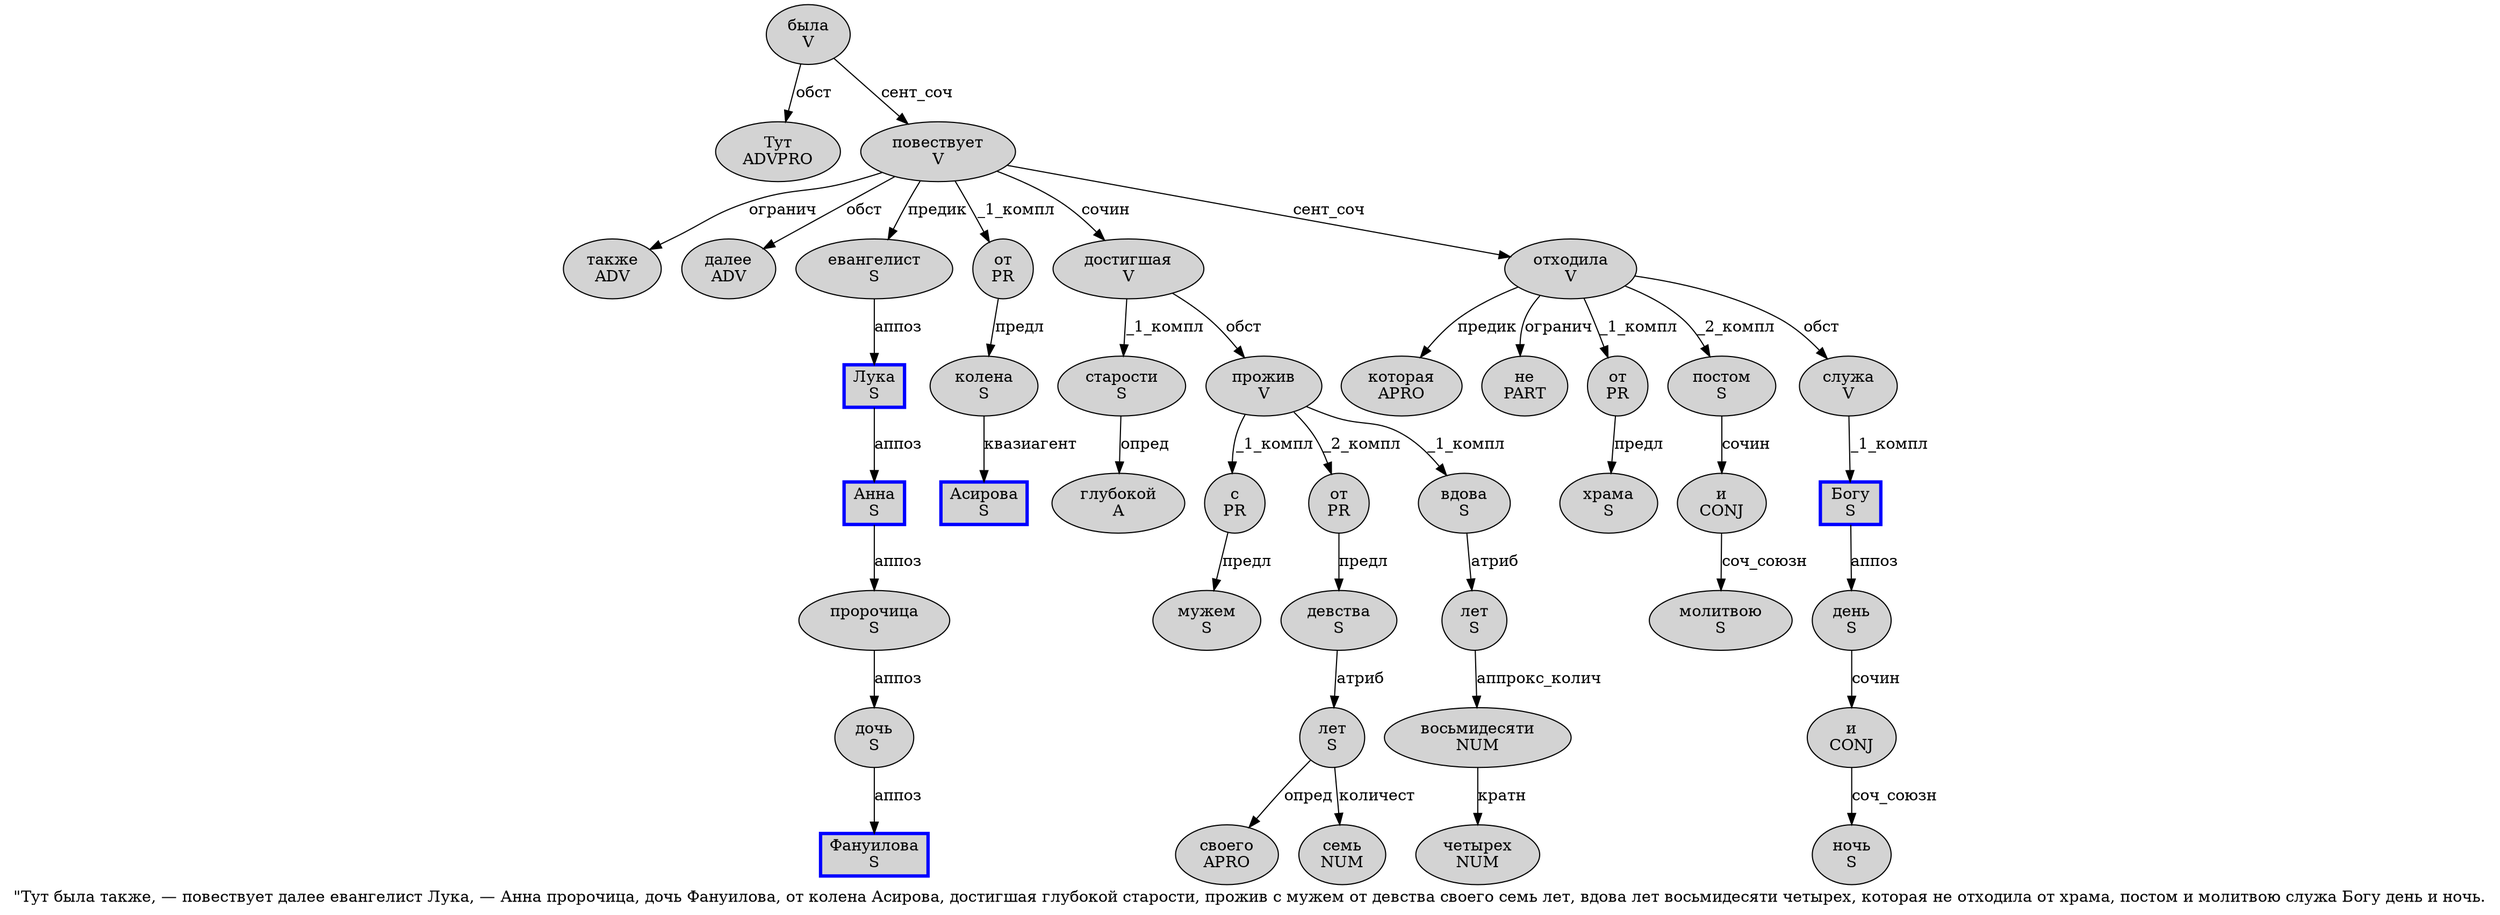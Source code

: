 digraph SENTENCE_564 {
	graph [label="\"Тут была также, — повествует далее евангелист Лука, — Анна пророчица, дочь Фануилова, от колена Асирова, достигшая глубокой старости, прожив с мужем от девства своего семь лет, вдова лет восьмидесяти четырех, которая не отходила от храма, постом и молитвою служа Богу день и ночь."]
	node [style=filled]
		1 [label="Тут
ADVPRO" color="" fillcolor=lightgray penwidth=1 shape=ellipse]
		2 [label="была
V" color="" fillcolor=lightgray penwidth=1 shape=ellipse]
		3 [label="также
ADV" color="" fillcolor=lightgray penwidth=1 shape=ellipse]
		6 [label="повествует
V" color="" fillcolor=lightgray penwidth=1 shape=ellipse]
		7 [label="далее
ADV" color="" fillcolor=lightgray penwidth=1 shape=ellipse]
		8 [label="евангелист
S" color="" fillcolor=lightgray penwidth=1 shape=ellipse]
		9 [label="Лука
S" color=blue fillcolor=lightgray penwidth=3 shape=box]
		12 [label="Анна
S" color=blue fillcolor=lightgray penwidth=3 shape=box]
		13 [label="пророчица
S" color="" fillcolor=lightgray penwidth=1 shape=ellipse]
		15 [label="дочь
S" color="" fillcolor=lightgray penwidth=1 shape=ellipse]
		16 [label="Фануилова
S" color=blue fillcolor=lightgray penwidth=3 shape=box]
		18 [label="от
PR" color="" fillcolor=lightgray penwidth=1 shape=ellipse]
		19 [label="колена
S" color="" fillcolor=lightgray penwidth=1 shape=ellipse]
		20 [label="Асирова
S" color=blue fillcolor=lightgray penwidth=3 shape=box]
		22 [label="достигшая
V" color="" fillcolor=lightgray penwidth=1 shape=ellipse]
		23 [label="глубокой
A" color="" fillcolor=lightgray penwidth=1 shape=ellipse]
		24 [label="старости
S" color="" fillcolor=lightgray penwidth=1 shape=ellipse]
		26 [label="прожив
V" color="" fillcolor=lightgray penwidth=1 shape=ellipse]
		27 [label="с
PR" color="" fillcolor=lightgray penwidth=1 shape=ellipse]
		28 [label="мужем
S" color="" fillcolor=lightgray penwidth=1 shape=ellipse]
		29 [label="от
PR" color="" fillcolor=lightgray penwidth=1 shape=ellipse]
		30 [label="девства
S" color="" fillcolor=lightgray penwidth=1 shape=ellipse]
		31 [label="своего
APRO" color="" fillcolor=lightgray penwidth=1 shape=ellipse]
		32 [label="семь
NUM" color="" fillcolor=lightgray penwidth=1 shape=ellipse]
		33 [label="лет
S" color="" fillcolor=lightgray penwidth=1 shape=ellipse]
		35 [label="вдова
S" color="" fillcolor=lightgray penwidth=1 shape=ellipse]
		36 [label="лет
S" color="" fillcolor=lightgray penwidth=1 shape=ellipse]
		37 [label="восьмидесяти
NUM" color="" fillcolor=lightgray penwidth=1 shape=ellipse]
		38 [label="четырех
NUM" color="" fillcolor=lightgray penwidth=1 shape=ellipse]
		40 [label="которая
APRO" color="" fillcolor=lightgray penwidth=1 shape=ellipse]
		41 [label="не
PART" color="" fillcolor=lightgray penwidth=1 shape=ellipse]
		42 [label="отходила
V" color="" fillcolor=lightgray penwidth=1 shape=ellipse]
		43 [label="от
PR" color="" fillcolor=lightgray penwidth=1 shape=ellipse]
		44 [label="храма
S" color="" fillcolor=lightgray penwidth=1 shape=ellipse]
		46 [label="постом
S" color="" fillcolor=lightgray penwidth=1 shape=ellipse]
		47 [label="и
CONJ" color="" fillcolor=lightgray penwidth=1 shape=ellipse]
		48 [label="молитвою
S" color="" fillcolor=lightgray penwidth=1 shape=ellipse]
		49 [label="служа
V" color="" fillcolor=lightgray penwidth=1 shape=ellipse]
		50 [label="Богу
S" color=blue fillcolor=lightgray penwidth=3 shape=box]
		51 [label="день
S" color="" fillcolor=lightgray penwidth=1 shape=ellipse]
		52 [label="и
CONJ" color="" fillcolor=lightgray penwidth=1 shape=ellipse]
		53 [label="ночь
S" color="" fillcolor=lightgray penwidth=1 shape=ellipse]
			2 -> 1 [label="обст"]
			2 -> 6 [label="сент_соч"]
			29 -> 30 [label="предл"]
			51 -> 52 [label="сочин"]
			46 -> 47 [label="сочин"]
			9 -> 12 [label="аппоз"]
			42 -> 40 [label="предик"]
			42 -> 41 [label="огранич"]
			42 -> 43 [label="_1_компл"]
			42 -> 46 [label="_2_компл"]
			42 -> 49 [label="обст"]
			35 -> 36 [label="атриб"]
			50 -> 51 [label="аппоз"]
			15 -> 16 [label="аппоз"]
			43 -> 44 [label="предл"]
			27 -> 28 [label="предл"]
			37 -> 38 [label="кратн"]
			12 -> 13 [label="аппоз"]
			36 -> 37 [label="аппрокс_колич"]
			30 -> 33 [label="атриб"]
			52 -> 53 [label="соч_союзн"]
			6 -> 3 [label="огранич"]
			6 -> 7 [label="обст"]
			6 -> 8 [label="предик"]
			6 -> 18 [label="_1_компл"]
			6 -> 22 [label="сочин"]
			6 -> 42 [label="сент_соч"]
			18 -> 19 [label="предл"]
			49 -> 50 [label="_1_компл"]
			22 -> 24 [label="_1_компл"]
			22 -> 26 [label="обст"]
			24 -> 23 [label="опред"]
			47 -> 48 [label="соч_союзн"]
			19 -> 20 [label="квазиагент"]
			26 -> 27 [label="_1_компл"]
			26 -> 29 [label="_2_компл"]
			26 -> 35 [label="_1_компл"]
			8 -> 9 [label="аппоз"]
			13 -> 15 [label="аппоз"]
			33 -> 31 [label="опред"]
			33 -> 32 [label="количест"]
}
